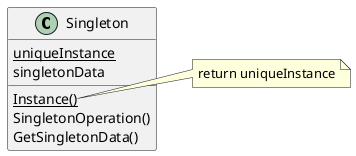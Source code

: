 @startuml
class Singleton
Singleton : {static} Instance()
Singleton : SingletonOperation()
Singleton : GetSingletonData()

Singleton : {static} uniqueInstance
Singleton : singletonData

note right of Singleton::Instance()
    return uniqueInstance
end note
@enduml

